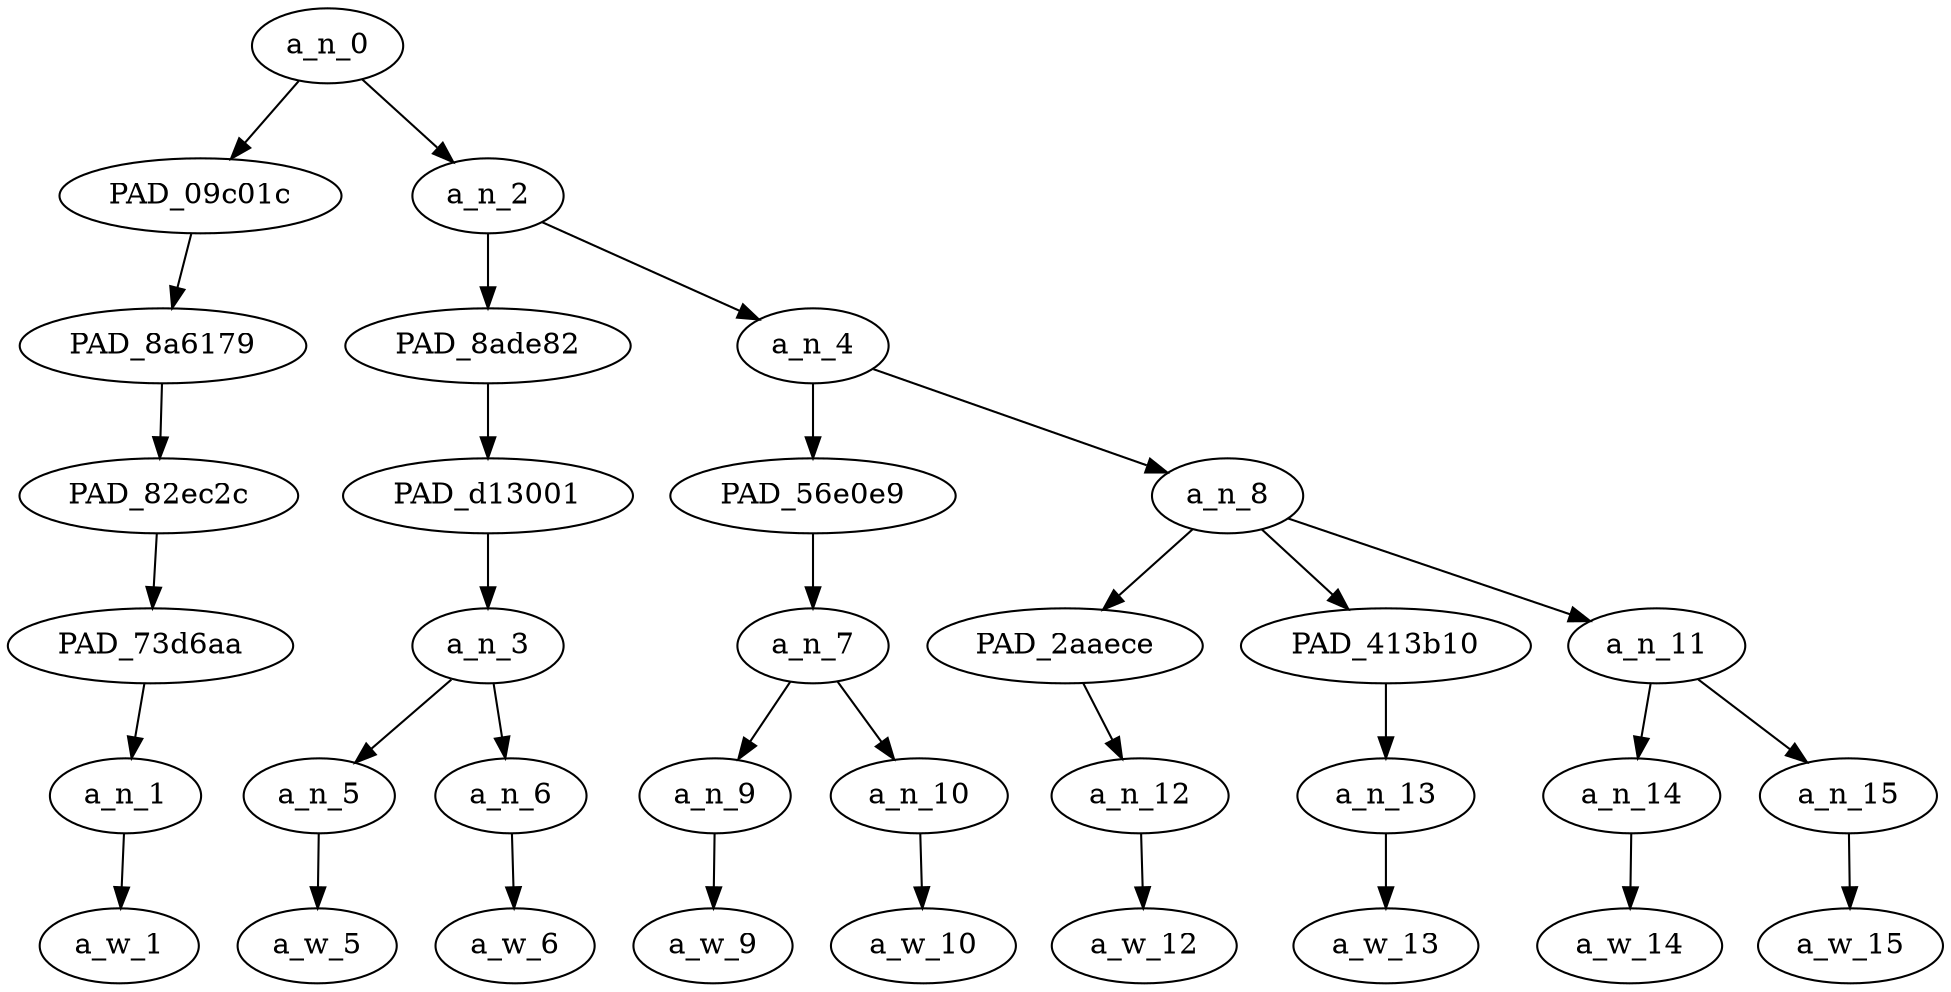 strict digraph "" {
	a_n_0	[div_dir=1,
		index=0,
		level=6,
		pos="1.6666666666666665,6!",
		text_span="[0, 1, 2, 3, 4, 5, 6, 7, 8]",
		value=1.00000000];
	PAD_09c01c	[div_dir=-1,
		index=0,
		level=5,
		pos="0.0,5!",
		text_span="[0]",
		value=0.11776642];
	a_n_0 -> PAD_09c01c;
	a_n_2	[div_dir=1,
		index=1,
		level=5,
		pos="3.333333333333333,5!",
		text_span="[1, 2, 3, 4, 5, 6, 7, 8]",
		value=0.88207976];
	a_n_0 -> a_n_2;
	PAD_8a6179	[div_dir=-1,
		index=0,
		level=4,
		pos="0.0,4!",
		text_span="[0]",
		value=0.11776642];
	PAD_09c01c -> PAD_8a6179;
	PAD_82ec2c	[div_dir=-1,
		index=0,
		level=3,
		pos="0.0,3!",
		text_span="[0]",
		value=0.11776642];
	PAD_8a6179 -> PAD_82ec2c;
	PAD_73d6aa	[div_dir=-1,
		index=0,
		level=2,
		pos="0.0,2!",
		text_span="[0]",
		value=0.11776642];
	PAD_82ec2c -> PAD_73d6aa;
	a_n_1	[div_dir=-1,
		index=0,
		level=1,
		pos="0.0,1!",
		text_span="[0]",
		value=0.11776642];
	PAD_73d6aa -> a_n_1;
	a_w_1	[div_dir=0,
		index=0,
		level=0,
		pos="0,0!",
		text_span="[0]",
		value=ooh];
	a_n_1 -> a_w_1;
	PAD_8ade82	[div_dir=1,
		index=1,
		level=4,
		pos="1.5,4!",
		text_span="[1, 2]",
		value=0.15793314];
	a_n_2 -> PAD_8ade82;
	a_n_4	[div_dir=1,
		index=2,
		level=4,
		pos="5.166666666666666,4!",
		text_span="[3, 4, 5, 6, 7, 8]",
		value=0.72380232];
	a_n_2 -> a_n_4;
	PAD_d13001	[div_dir=1,
		index=1,
		level=3,
		pos="1.5,3!",
		text_span="[1, 2]",
		value=0.15793314];
	PAD_8ade82 -> PAD_d13001;
	a_n_3	[div_dir=1,
		index=1,
		level=2,
		pos="1.5,2!",
		text_span="[1, 2]",
		value=0.15793314];
	PAD_d13001 -> a_n_3;
	a_n_5	[div_dir=1,
		index=1,
		level=1,
		pos="1.0,1!",
		text_span="[1]",
		value=0.06263760];
	a_n_3 -> a_n_5;
	a_n_6	[div_dir=1,
		index=2,
		level=1,
		pos="2.0,1!",
		text_span="[2]",
		value=0.09476683];
	a_n_3 -> a_n_6;
	a_w_5	[div_dir=0,
		index=1,
		level=0,
		pos="1,0!",
		text_span="[1]",
		value=my];
	a_n_5 -> a_w_5;
	a_w_6	[div_dir=0,
		index=2,
		level=0,
		pos="2,0!",
		text_span="[2]",
		value=car];
	a_n_6 -> a_w_6;
	PAD_56e0e9	[div_dir=1,
		index=2,
		level=3,
		pos="3.5,3!",
		text_span="[3, 4]",
		value=0.25618459];
	a_n_4 -> PAD_56e0e9;
	a_n_8	[div_dir=1,
		index=3,
		level=3,
		pos="6.833333333333333,3!",
		text_span="[5, 6, 7, 8]",
		value=0.46747989];
	a_n_4 -> a_n_8;
	a_n_7	[div_dir=1,
		index=2,
		level=2,
		pos="3.5,2!",
		text_span="[3, 4]",
		value=0.25618459];
	PAD_56e0e9 -> a_n_7;
	a_n_9	[div_dir=1,
		index=3,
		level=1,
		pos="3.0,1!",
		text_span="[3]",
		value=0.04763320];
	a_n_7 -> a_n_9;
	a_n_10	[div_dir=1,
		index=4,
		level=1,
		pos="4.0,1!",
		text_span="[4]",
		value=0.20836120];
	a_n_7 -> a_n_10;
	a_w_9	[div_dir=0,
		index=3,
		level=0,
		pos="3,0!",
		text_span="[3]",
		value=so];
	a_n_9 -> a_w_9;
	a_w_10	[div_dir=0,
		index=4,
		level=0,
		pos="4,0!",
		text_span="[4]",
		value=retarded];
	a_n_10 -> a_w_10;
	PAD_2aaece	[div_dir=1,
		index=4,
		level=2,
		pos="7.0,2!",
		text_span="[7]",
		value=0.05663893];
	a_n_8 -> PAD_2aaece;
	PAD_413b10	[div_dir=-1,
		index=5,
		level=2,
		pos="8.0,2!",
		text_span="[8]",
		value=0.24033784];
	a_n_8 -> PAD_413b10;
	a_n_11	[div_dir=1,
		index=3,
		level=2,
		pos="5.5,2!",
		text_span="[5, 6]",
		value=0.17049051];
	a_n_8 -> a_n_11;
	a_n_12	[div_dir=1,
		index=7,
		level=1,
		pos="7.0,1!",
		text_span="[7]",
		value=0.05663893];
	PAD_2aaece -> a_n_12;
	a_w_12	[div_dir=0,
		index=7,
		level=0,
		pos="7,0!",
		text_span="[7]",
		value=just];
	a_n_12 -> a_w_12;
	a_n_13	[div_dir=-1,
		index=8,
		level=1,
		pos="8.0,1!",
		text_span="[8]",
		value=0.24033784];
	PAD_413b10 -> a_n_13;
	a_w_13	[div_dir=0,
		index=8,
		level=0,
		pos="8,0!",
		text_span="[8]",
		value=farted];
	a_n_13 -> a_w_13;
	a_n_14	[div_dir=1,
		index=5,
		level=1,
		pos="5.0,1!",
		text_span="[5]",
		value=0.05301333];
	a_n_11 -> a_n_14;
	a_n_15	[div_dir=1,
		index=6,
		level=1,
		pos="6.0,1!",
		text_span="[6]",
		value=0.11710908];
	a_n_11 -> a_n_15;
	a_w_14	[div_dir=0,
		index=5,
		level=0,
		pos="5,0!",
		text_span="[5]",
		value=this];
	a_n_14 -> a_w_14;
	a_w_15	[div_dir=0,
		index=6,
		level=0,
		pos="6,0!",
		text_span="[6]",
		value=bitch];
	a_n_15 -> a_w_15;
}
